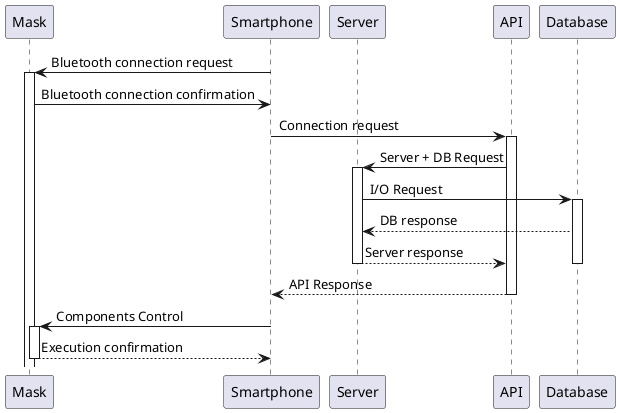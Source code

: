 @startuml maskup_general
participant Mask
participant Smartphone
participant Server
participant API
participant "Database" as DB

Smartphone -> Mask: Bluetooth connection request
activate Mask
Mask -> Smartphone: Bluetooth connection confirmation
Smartphone -> API: Connection request
activate API
API -> Server: Server + DB Request
activate Server
Server -> DB: I/O Request
activate DB
DB --> Server: DB response
Server --> API: Server response
deactivate DB
deactivate Server
API --> Smartphone: API Response
deactivate API
Smartphone -> Mask: Components Control
activate Mask
Mask --> Smartphone: Execution confirmation
deactivate Mask
@enduml